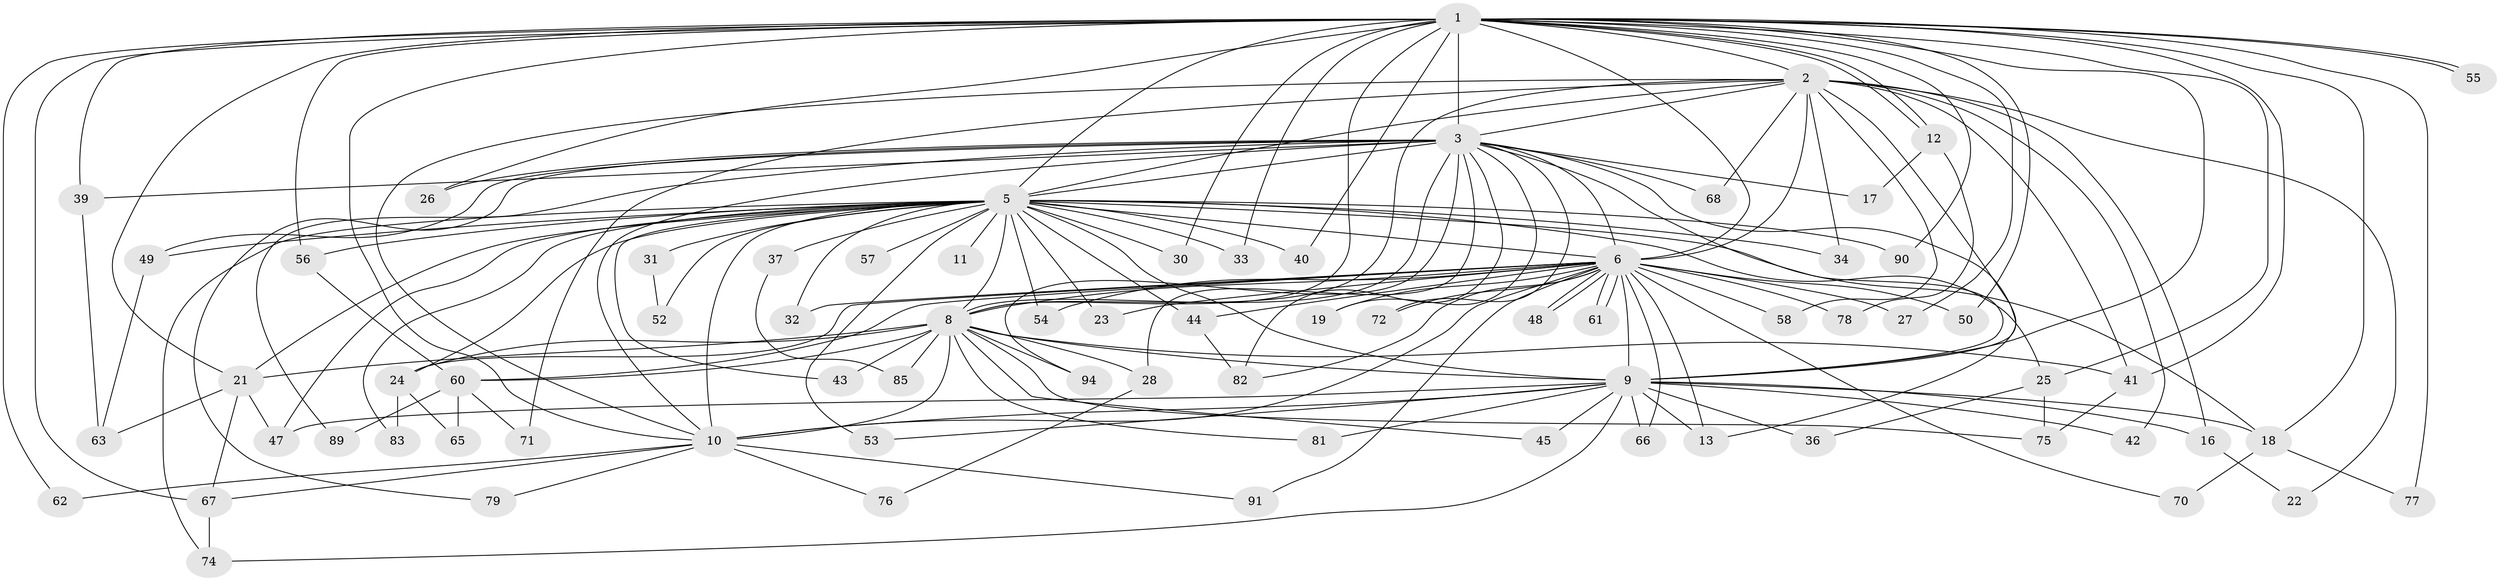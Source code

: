 // Generated by graph-tools (version 1.1) at 2025/51/02/27/25 19:51:50]
// undirected, 73 vertices, 166 edges
graph export_dot {
graph [start="1"]
  node [color=gray90,style=filled];
  1 [super="+4"];
  2 [super="+29"];
  3 [super="+14"];
  5 [super="+7"];
  6 [super="+15"];
  8 [super="+86"];
  9 [super="+93"];
  10 [super="+20"];
  11;
  12;
  13 [super="+59"];
  16;
  17;
  18 [super="+38"];
  19;
  21 [super="+35"];
  22;
  23;
  24 [super="+87"];
  25;
  26;
  27;
  28;
  30;
  31;
  32;
  33;
  34;
  36;
  37 [super="+51"];
  39;
  40;
  41 [super="+46"];
  42;
  43;
  44;
  45;
  47 [super="+69"];
  48;
  49;
  50;
  52;
  53;
  54;
  55;
  56;
  57;
  58;
  60 [super="+64"];
  61;
  62;
  63 [super="+73"];
  65;
  66;
  67 [super="+88"];
  68;
  70;
  71;
  72;
  74 [super="+80"];
  75 [super="+92"];
  76;
  77;
  78;
  79;
  81;
  82 [super="+84"];
  83;
  85;
  89;
  90;
  91;
  94;
  1 -- 2 [weight=2];
  1 -- 3 [weight=2];
  1 -- 5 [weight=4];
  1 -- 6 [weight=2];
  1 -- 8 [weight=2];
  1 -- 9 [weight=2];
  1 -- 10 [weight=2];
  1 -- 12;
  1 -- 12;
  1 -- 18;
  1 -- 25;
  1 -- 26;
  1 -- 27;
  1 -- 40;
  1 -- 55;
  1 -- 55;
  1 -- 56;
  1 -- 62;
  1 -- 67;
  1 -- 77;
  1 -- 21;
  1 -- 90;
  1 -- 30;
  1 -- 33;
  1 -- 39;
  1 -- 41;
  1 -- 50;
  2 -- 3;
  2 -- 5 [weight=2];
  2 -- 6 [weight=2];
  2 -- 8;
  2 -- 9;
  2 -- 10;
  2 -- 16;
  2 -- 22;
  2 -- 42;
  2 -- 58;
  2 -- 68;
  2 -- 71;
  2 -- 41;
  2 -- 34;
  3 -- 5 [weight=3];
  3 -- 6;
  3 -- 8;
  3 -- 9;
  3 -- 10;
  3 -- 13;
  3 -- 17;
  3 -- 19;
  3 -- 26;
  3 -- 28;
  3 -- 39;
  3 -- 49;
  3 -- 68;
  3 -- 72;
  3 -- 79;
  3 -- 82;
  3 -- 89;
  3 -- 94;
  5 -- 6 [weight=2];
  5 -- 8 [weight=3];
  5 -- 9 [weight=2];
  5 -- 10 [weight=3];
  5 -- 11 [weight=2];
  5 -- 23;
  5 -- 24;
  5 -- 30;
  5 -- 31 [weight=2];
  5 -- 32;
  5 -- 33;
  5 -- 40;
  5 -- 44;
  5 -- 52;
  5 -- 53;
  5 -- 54;
  5 -- 56;
  5 -- 83;
  5 -- 90;
  5 -- 74;
  5 -- 18;
  5 -- 21;
  5 -- 25;
  5 -- 34;
  5 -- 37 [weight=2];
  5 -- 43;
  5 -- 47;
  5 -- 49;
  5 -- 57;
  6 -- 8;
  6 -- 9 [weight=2];
  6 -- 10;
  6 -- 13;
  6 -- 19;
  6 -- 24;
  6 -- 27;
  6 -- 32;
  6 -- 44;
  6 -- 48;
  6 -- 48;
  6 -- 50;
  6 -- 54;
  6 -- 58;
  6 -- 60;
  6 -- 61;
  6 -- 61;
  6 -- 66;
  6 -- 70;
  6 -- 72;
  6 -- 78;
  6 -- 91;
  6 -- 23;
  6 -- 82;
  8 -- 9 [weight=2];
  8 -- 10;
  8 -- 28;
  8 -- 43;
  8 -- 45;
  8 -- 60;
  8 -- 75;
  8 -- 81;
  8 -- 85;
  8 -- 94;
  8 -- 24;
  8 -- 41;
  8 -- 21;
  9 -- 10;
  9 -- 16;
  9 -- 18;
  9 -- 36;
  9 -- 42;
  9 -- 45;
  9 -- 47;
  9 -- 53;
  9 -- 66;
  9 -- 74;
  9 -- 81;
  9 -- 13;
  10 -- 62;
  10 -- 67;
  10 -- 76;
  10 -- 79;
  10 -- 91;
  12 -- 17;
  12 -- 78;
  16 -- 22;
  18 -- 77;
  18 -- 70;
  21 -- 63;
  21 -- 47;
  21 -- 67;
  24 -- 65;
  24 -- 83;
  25 -- 36;
  25 -- 75;
  28 -- 76;
  31 -- 52;
  37 -- 85;
  39 -- 63;
  41 -- 75;
  44 -- 82;
  49 -- 63;
  56 -- 60;
  60 -- 65;
  60 -- 71;
  60 -- 89;
  67 -- 74;
}
